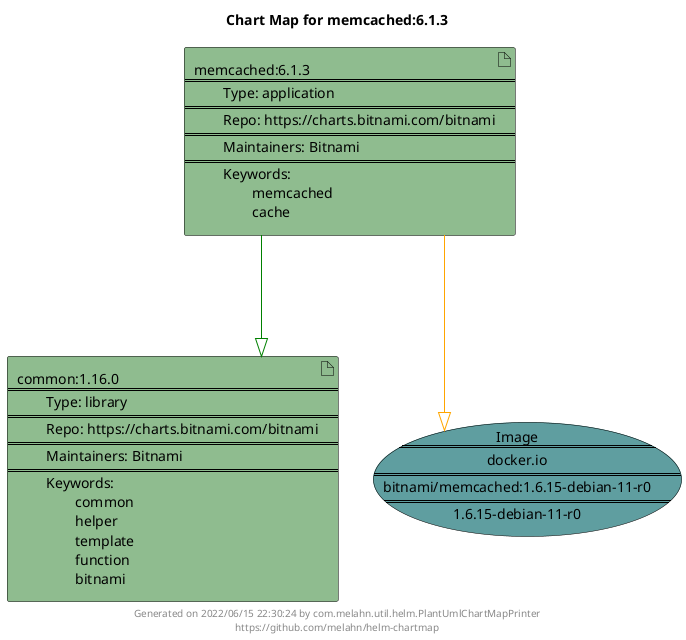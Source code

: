 @startuml
skinparam linetype ortho
skinparam backgroundColor white
skinparam usecaseBorderColor black
skinparam usecaseArrowColor LightSlateGray
skinparam artifactBorderColor black
skinparam artifactArrowColor LightSlateGray

title Chart Map for memcached:6.1.3

'There are 2 referenced Helm Charts
artifact "common:1.16.0\n====\n\tType: library\n====\n\tRepo: https://charts.bitnami.com/bitnami\n====\n\tMaintainers: Bitnami\n====\n\tKeywords: \n\t\tcommon\n\t\thelper\n\t\ttemplate\n\t\tfunction\n\t\tbitnami" as common_1_16_0 #DarkSeaGreen
artifact "memcached:6.1.3\n====\n\tType: application\n====\n\tRepo: https://charts.bitnami.com/bitnami\n====\n\tMaintainers: Bitnami\n====\n\tKeywords: \n\t\tmemcached\n\t\tcache" as memcached_6_1_3 #DarkSeaGreen

'There is one referenced Docker Image
usecase "Image\n====\ndocker.io\n====\nbitnami/memcached:1.6.15-debian-11-r0\n====\n1.6.15-debian-11-r0" as docker_io_bitnami_memcached_1_6_15_debian_11_r0 #CadetBlue

'Chart Dependencies
memcached_6_1_3--[#green]-|>common_1_16_0
memcached_6_1_3--[#orange]-|>docker_io_bitnami_memcached_1_6_15_debian_11_r0

center footer Generated on 2022/06/15 22:30:24 by com.melahn.util.helm.PlantUmlChartMapPrinter\nhttps://github.com/melahn/helm-chartmap
@enduml
